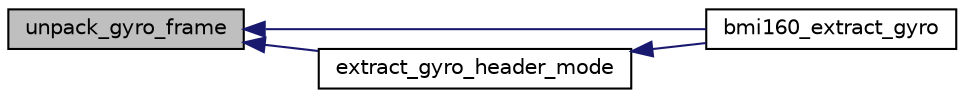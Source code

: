 digraph "unpack_gyro_frame"
{
  edge [fontname="Helvetica",fontsize="10",labelfontname="Helvetica",labelfontsize="10"];
  node [fontname="Helvetica",fontsize="10",shape=record];
  rankdir="LR";
  Node1 [label="unpack_gyro_frame",height=0.2,width=0.4,color="black", fillcolor="grey75", style="filled", fontcolor="black"];
  Node1 -> Node2 [dir="back",color="midnightblue",fontsize="10",style="solid",fontname="Helvetica"];
  Node2 [label="bmi160_extract_gyro",height=0.2,width=0.4,color="black", fillcolor="white", style="filled",URL="$bmi160_8h.html#a9b2caa7d4a697e555856dfc6d1c17990",tooltip="This API parses and extracts the gyro frames from FIFO data read by the \"bmi160_get_fifo_data\" API an..."];
  Node1 -> Node3 [dir="back",color="midnightblue",fontsize="10",style="solid",fontname="Helvetica"];
  Node3 [label="extract_gyro_header_mode",height=0.2,width=0.4,color="black", fillcolor="white", style="filled",URL="$bmi160_8c.html#a463cdfcb15a457485c6d4a74fc30535b",tooltip="This API is used to parse the gyro data from the FIFO data in header mode. "];
  Node3 -> Node2 [dir="back",color="midnightblue",fontsize="10",style="solid",fontname="Helvetica"];
}
